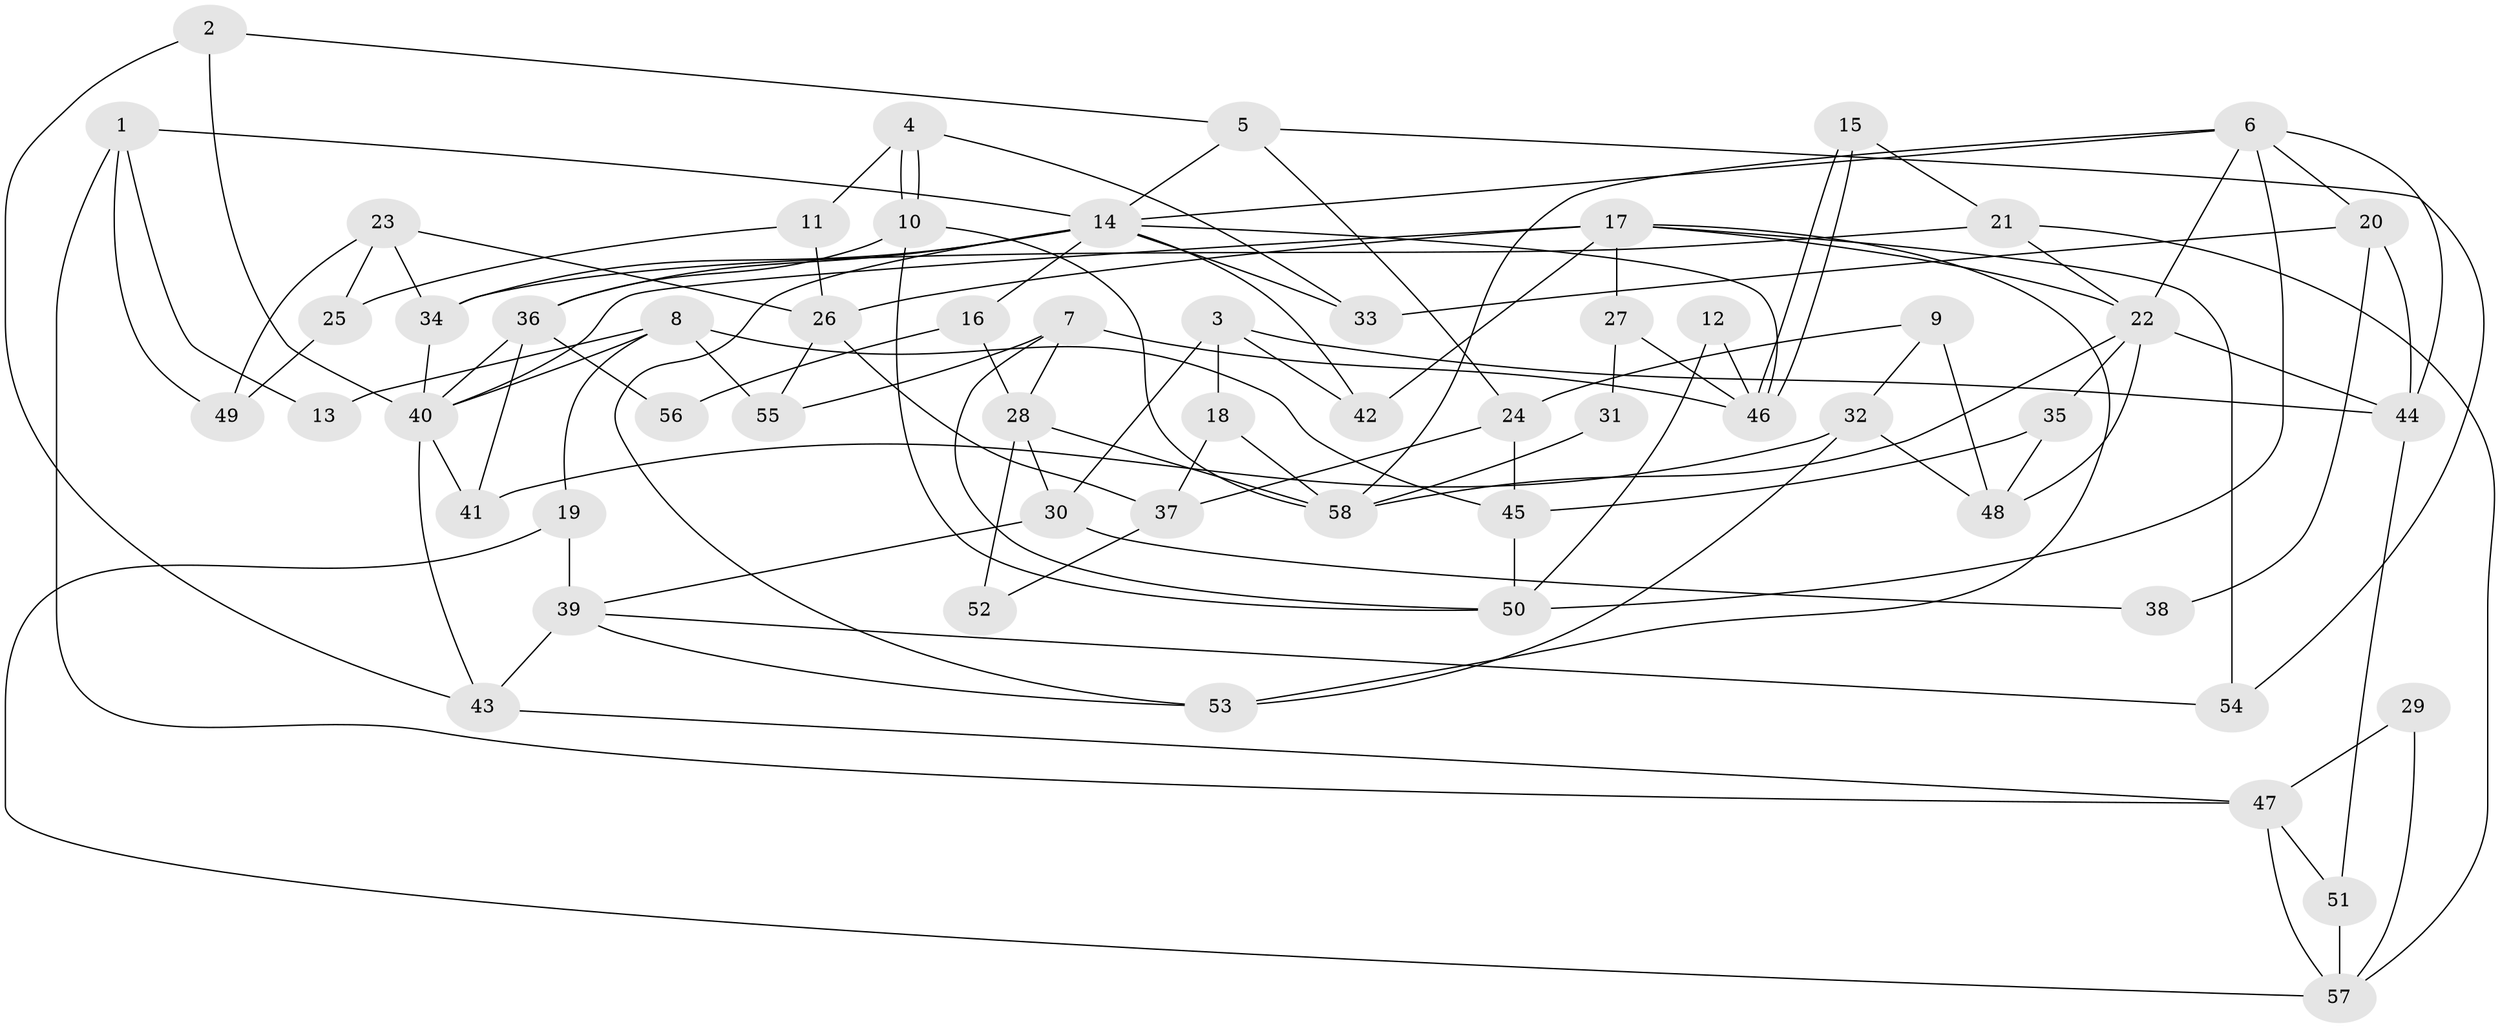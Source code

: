 // coarse degree distribution, {10: 0.04878048780487805, 6: 0.04878048780487805, 8: 0.024390243902439025, 5: 0.14634146341463414, 7: 0.07317073170731707, 3: 0.21951219512195122, 4: 0.24390243902439024, 2: 0.1951219512195122}
// Generated by graph-tools (version 1.1) at 2025/50/03/04/25 22:50:54]
// undirected, 58 vertices, 116 edges
graph export_dot {
  node [color=gray90,style=filled];
  1;
  2;
  3;
  4;
  5;
  6;
  7;
  8;
  9;
  10;
  11;
  12;
  13;
  14;
  15;
  16;
  17;
  18;
  19;
  20;
  21;
  22;
  23;
  24;
  25;
  26;
  27;
  28;
  29;
  30;
  31;
  32;
  33;
  34;
  35;
  36;
  37;
  38;
  39;
  40;
  41;
  42;
  43;
  44;
  45;
  46;
  47;
  48;
  49;
  50;
  51;
  52;
  53;
  54;
  55;
  56;
  57;
  58;
  1 -- 14;
  1 -- 47;
  1 -- 13;
  1 -- 49;
  2 -- 43;
  2 -- 5;
  2 -- 40;
  3 -- 42;
  3 -- 44;
  3 -- 18;
  3 -- 30;
  4 -- 10;
  4 -- 10;
  4 -- 11;
  4 -- 33;
  5 -- 54;
  5 -- 14;
  5 -- 24;
  6 -- 14;
  6 -- 44;
  6 -- 20;
  6 -- 22;
  6 -- 50;
  6 -- 58;
  7 -- 46;
  7 -- 50;
  7 -- 28;
  7 -- 55;
  8 -- 55;
  8 -- 40;
  8 -- 13;
  8 -- 19;
  8 -- 45;
  9 -- 48;
  9 -- 24;
  9 -- 32;
  10 -- 58;
  10 -- 36;
  10 -- 50;
  11 -- 26;
  11 -- 25;
  12 -- 50;
  12 -- 46;
  14 -- 36;
  14 -- 33;
  14 -- 16;
  14 -- 34;
  14 -- 42;
  14 -- 46;
  14 -- 53;
  15 -- 21;
  15 -- 46;
  15 -- 46;
  16 -- 28;
  16 -- 56;
  17 -- 53;
  17 -- 22;
  17 -- 26;
  17 -- 27;
  17 -- 40;
  17 -- 42;
  17 -- 54;
  18 -- 58;
  18 -- 37;
  19 -- 39;
  19 -- 57;
  20 -- 44;
  20 -- 33;
  20 -- 38;
  21 -- 34;
  21 -- 22;
  21 -- 57;
  22 -- 35;
  22 -- 44;
  22 -- 48;
  22 -- 58;
  23 -- 26;
  23 -- 34;
  23 -- 25;
  23 -- 49;
  24 -- 45;
  24 -- 37;
  25 -- 49;
  26 -- 37;
  26 -- 55;
  27 -- 46;
  27 -- 31;
  28 -- 58;
  28 -- 30;
  28 -- 52;
  29 -- 57;
  29 -- 47;
  30 -- 38;
  30 -- 39;
  31 -- 58;
  32 -- 41;
  32 -- 48;
  32 -- 53;
  34 -- 40;
  35 -- 45;
  35 -- 48;
  36 -- 40;
  36 -- 41;
  36 -- 56;
  37 -- 52;
  39 -- 53;
  39 -- 43;
  39 -- 54;
  40 -- 41;
  40 -- 43;
  43 -- 47;
  44 -- 51;
  45 -- 50;
  47 -- 57;
  47 -- 51;
  51 -- 57;
}
